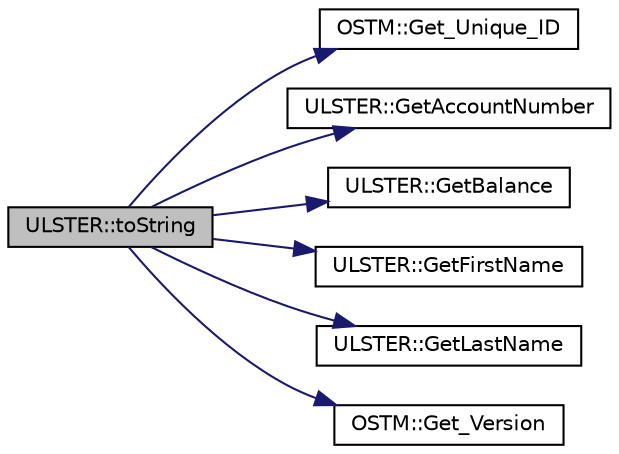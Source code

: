 digraph "ULSTER::toString"
{
  edge [fontname="Helvetica",fontsize="10",labelfontname="Helvetica",labelfontsize="10"];
  node [fontname="Helvetica",fontsize="10",shape=record];
  rankdir="LR";
  Node1 [label="ULSTER::toString",height=0.2,width=0.4,color="black", fillcolor="grey75", style="filled", fontcolor="black"];
  Node1 -> Node2 [color="midnightblue",fontsize="10",style="solid",fontname="Helvetica"];
  Node2 [label="OSTM::Get_Unique_ID",height=0.2,width=0.4,color="black", fillcolor="white", style="filled",URL="$class_o_s_t_m.html#a5a01a8b98d16b1d1904ecf9356e7b71d",tooltip="getter for unique id "];
  Node1 -> Node3 [color="midnightblue",fontsize="10",style="solid",fontname="Helvetica"];
  Node3 [label="ULSTER::GetAccountNumber",height=0.2,width=0.4,color="black", fillcolor="white", style="filled",URL="$class_u_l_s_t_e_r.html#a1ad672ae865a9f559bf4d3c33c243d63"];
  Node1 -> Node4 [color="midnightblue",fontsize="10",style="solid",fontname="Helvetica"];
  Node4 [label="ULSTER::GetBalance",height=0.2,width=0.4,color="black", fillcolor="white", style="filled",URL="$class_u_l_s_t_e_r.html#ae70da9686ac038862900182a984e56eb"];
  Node1 -> Node5 [color="midnightblue",fontsize="10",style="solid",fontname="Helvetica"];
  Node5 [label="ULSTER::GetFirstName",height=0.2,width=0.4,color="black", fillcolor="white", style="filled",URL="$class_u_l_s_t_e_r.html#a85ee4e42d9b309608d8dfbedac65ff27"];
  Node1 -> Node6 [color="midnightblue",fontsize="10",style="solid",fontname="Helvetica"];
  Node6 [label="ULSTER::GetLastName",height=0.2,width=0.4,color="black", fillcolor="white", style="filled",URL="$class_u_l_s_t_e_r.html#a9320b012bccda4ebf6b41c9ed972743c"];
  Node1 -> Node7 [color="midnightblue",fontsize="10",style="solid",fontname="Helvetica"];
  Node7 [label="OSTM::Get_Version",height=0.2,width=0.4,color="black", fillcolor="white", style="filled",URL="$class_o_s_t_m.html#a1f1db9d482f22c8e7caa17dfb340626b",tooltip="getter for version number "];
}
